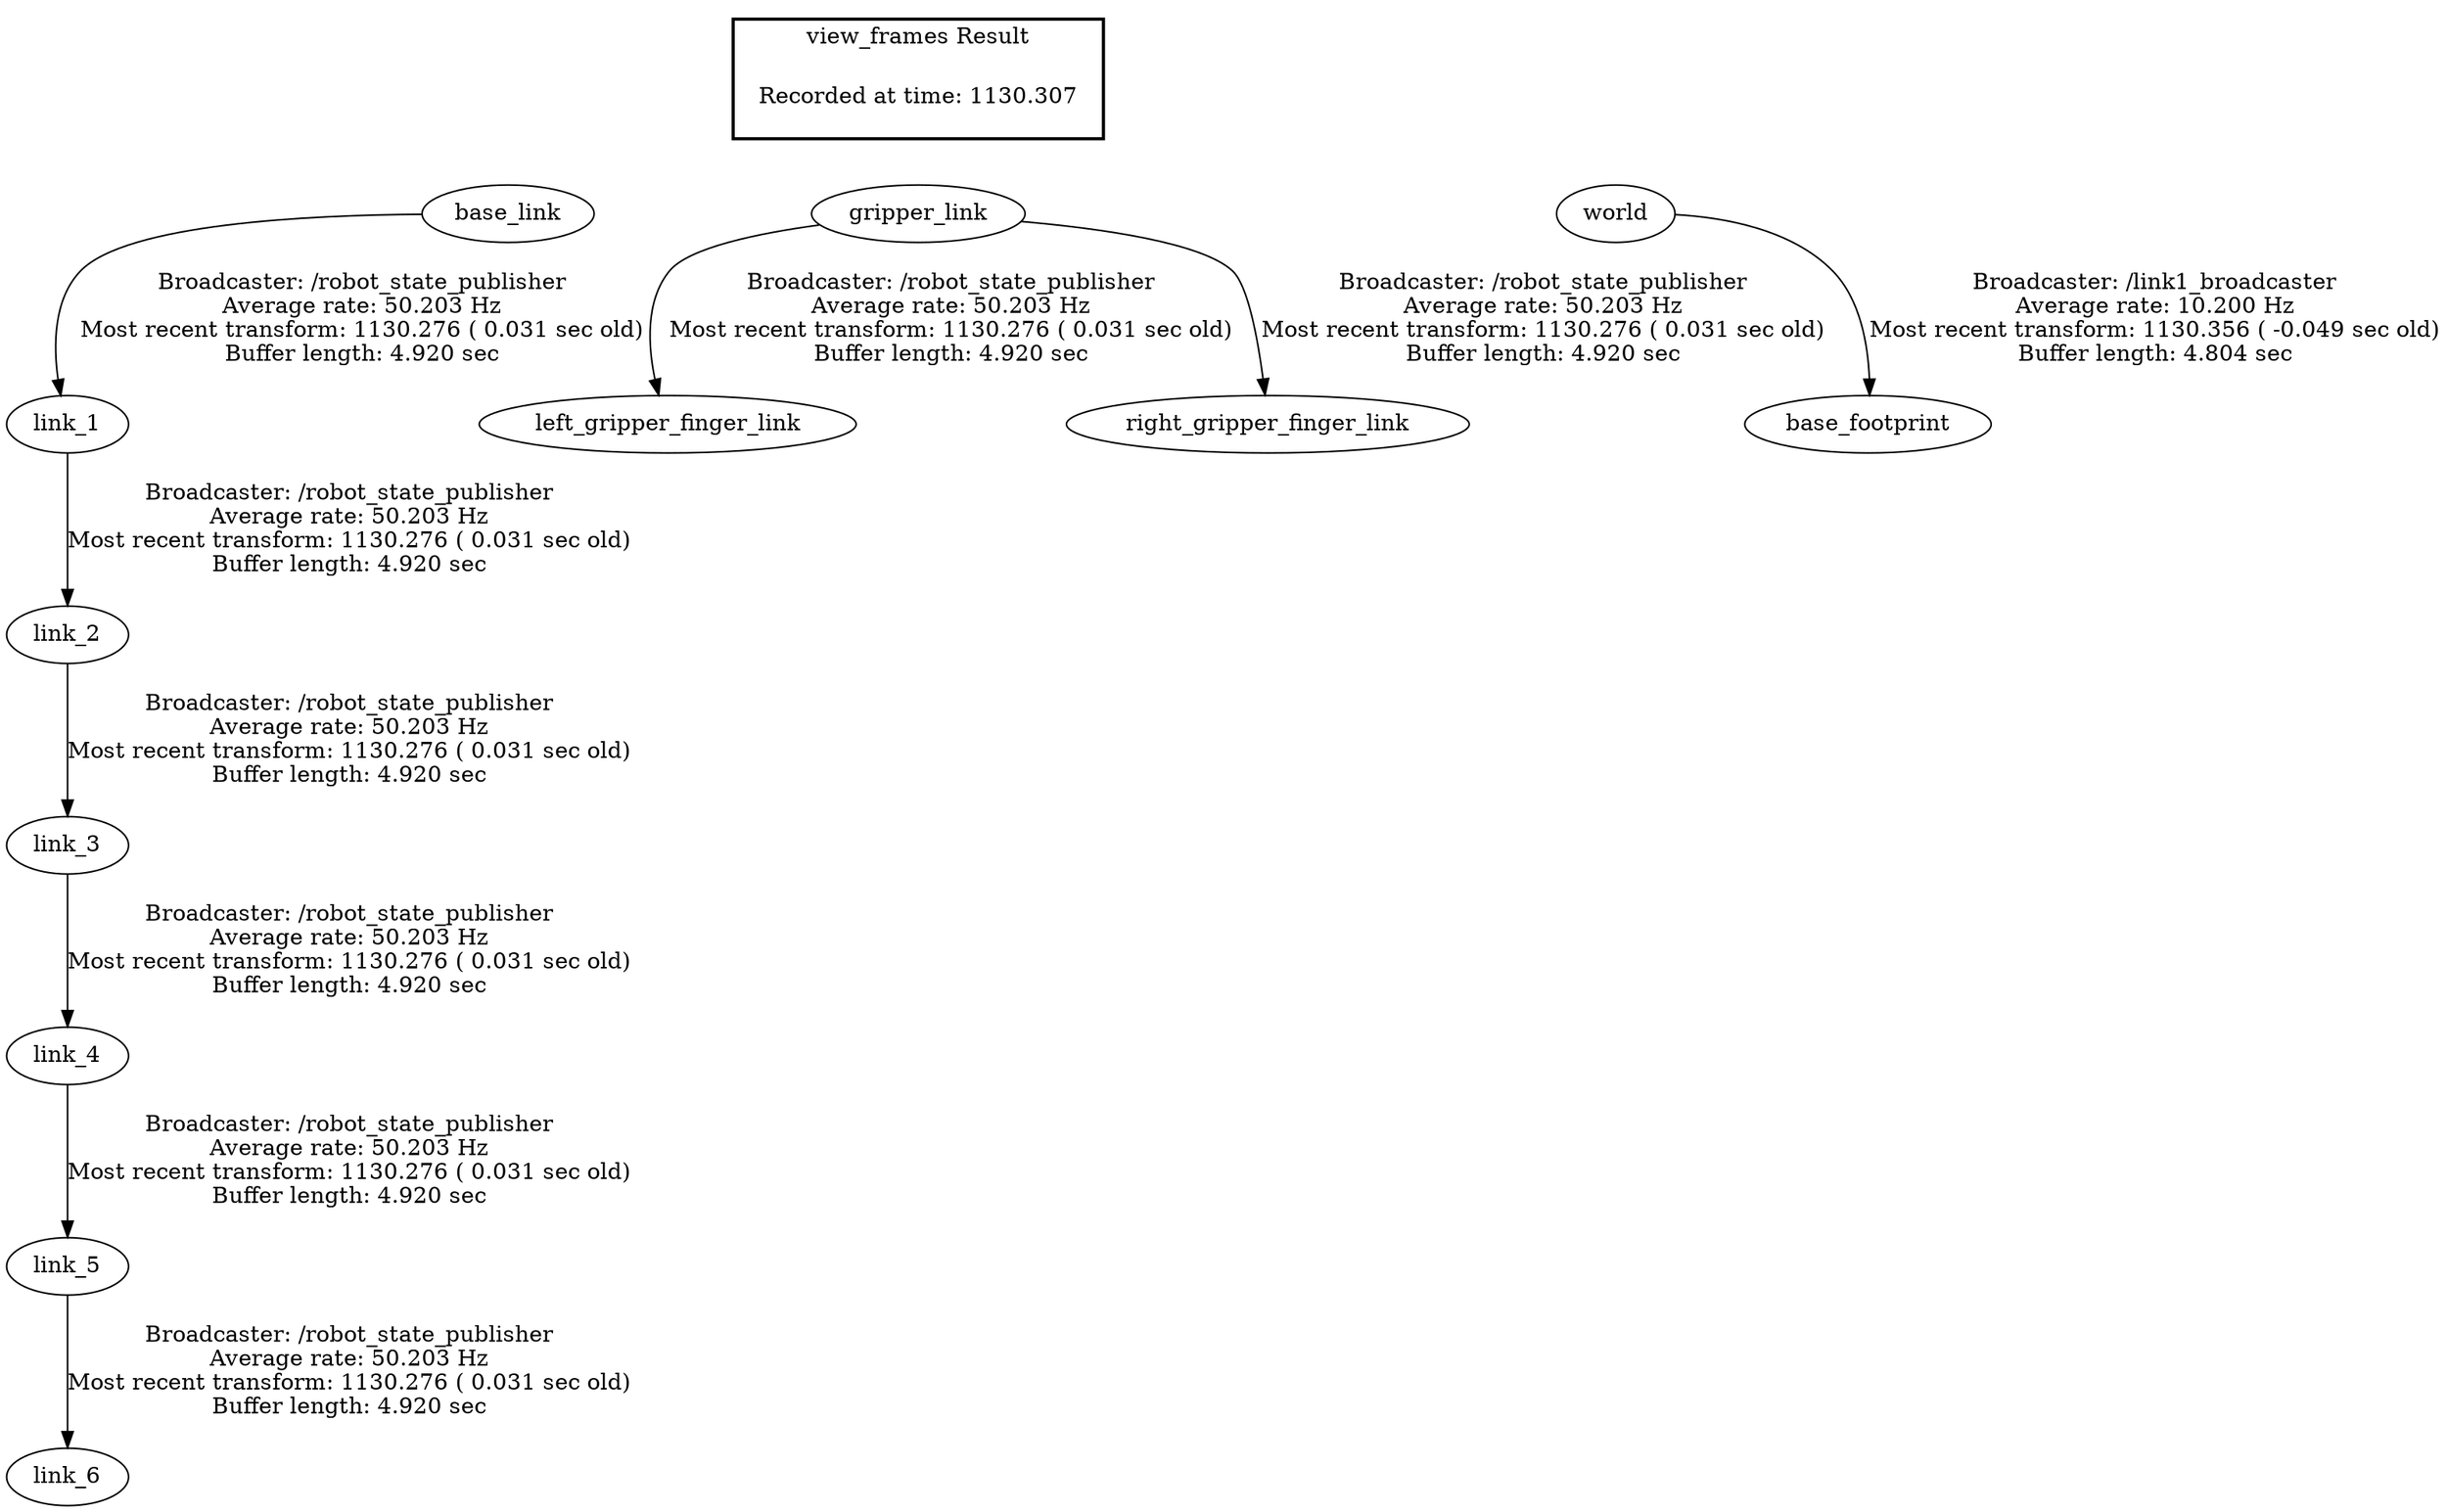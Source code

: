 digraph G {
"base_link" -> "link_1"[label="Broadcaster: /robot_state_publisher\nAverage rate: 50.203 Hz\nMost recent transform: 1130.276 ( 0.031 sec old)\nBuffer length: 4.920 sec\n"];
"link_1" -> "link_2"[label="Broadcaster: /robot_state_publisher\nAverage rate: 50.203 Hz\nMost recent transform: 1130.276 ( 0.031 sec old)\nBuffer length: 4.920 sec\n"];
"link_2" -> "link_3"[label="Broadcaster: /robot_state_publisher\nAverage rate: 50.203 Hz\nMost recent transform: 1130.276 ( 0.031 sec old)\nBuffer length: 4.920 sec\n"];
"link_3" -> "link_4"[label="Broadcaster: /robot_state_publisher\nAverage rate: 50.203 Hz\nMost recent transform: 1130.276 ( 0.031 sec old)\nBuffer length: 4.920 sec\n"];
"link_4" -> "link_5"[label="Broadcaster: /robot_state_publisher\nAverage rate: 50.203 Hz\nMost recent transform: 1130.276 ( 0.031 sec old)\nBuffer length: 4.920 sec\n"];
"link_5" -> "link_6"[label="Broadcaster: /robot_state_publisher\nAverage rate: 50.203 Hz\nMost recent transform: 1130.276 ( 0.031 sec old)\nBuffer length: 4.920 sec\n"];
"gripper_link" -> "left_gripper_finger_link"[label="Broadcaster: /robot_state_publisher\nAverage rate: 50.203 Hz\nMost recent transform: 1130.276 ( 0.031 sec old)\nBuffer length: 4.920 sec\n"];
"gripper_link" -> "right_gripper_finger_link"[label="Broadcaster: /robot_state_publisher\nAverage rate: 50.203 Hz\nMost recent transform: 1130.276 ( 0.031 sec old)\nBuffer length: 4.920 sec\n"];
"world" -> "base_footprint"[label="Broadcaster: /link1_broadcaster\nAverage rate: 10.200 Hz\nMost recent transform: 1130.356 ( -0.049 sec old)\nBuffer length: 4.804 sec\n"];
edge [style=invis];
 subgraph cluster_legend { style=bold; color=black; label ="view_frames Result";
"Recorded at time: 1130.307"[ shape=plaintext ] ;
 }->"base_link";
edge [style=invis];
 subgraph cluster_legend { style=bold; color=black; label ="view_frames Result";
"Recorded at time: 1130.307"[ shape=plaintext ] ;
 }->"gripper_link";
edge [style=invis];
 subgraph cluster_legend { style=bold; color=black; label ="view_frames Result";
"Recorded at time: 1130.307"[ shape=plaintext ] ;
 }->"world";
}